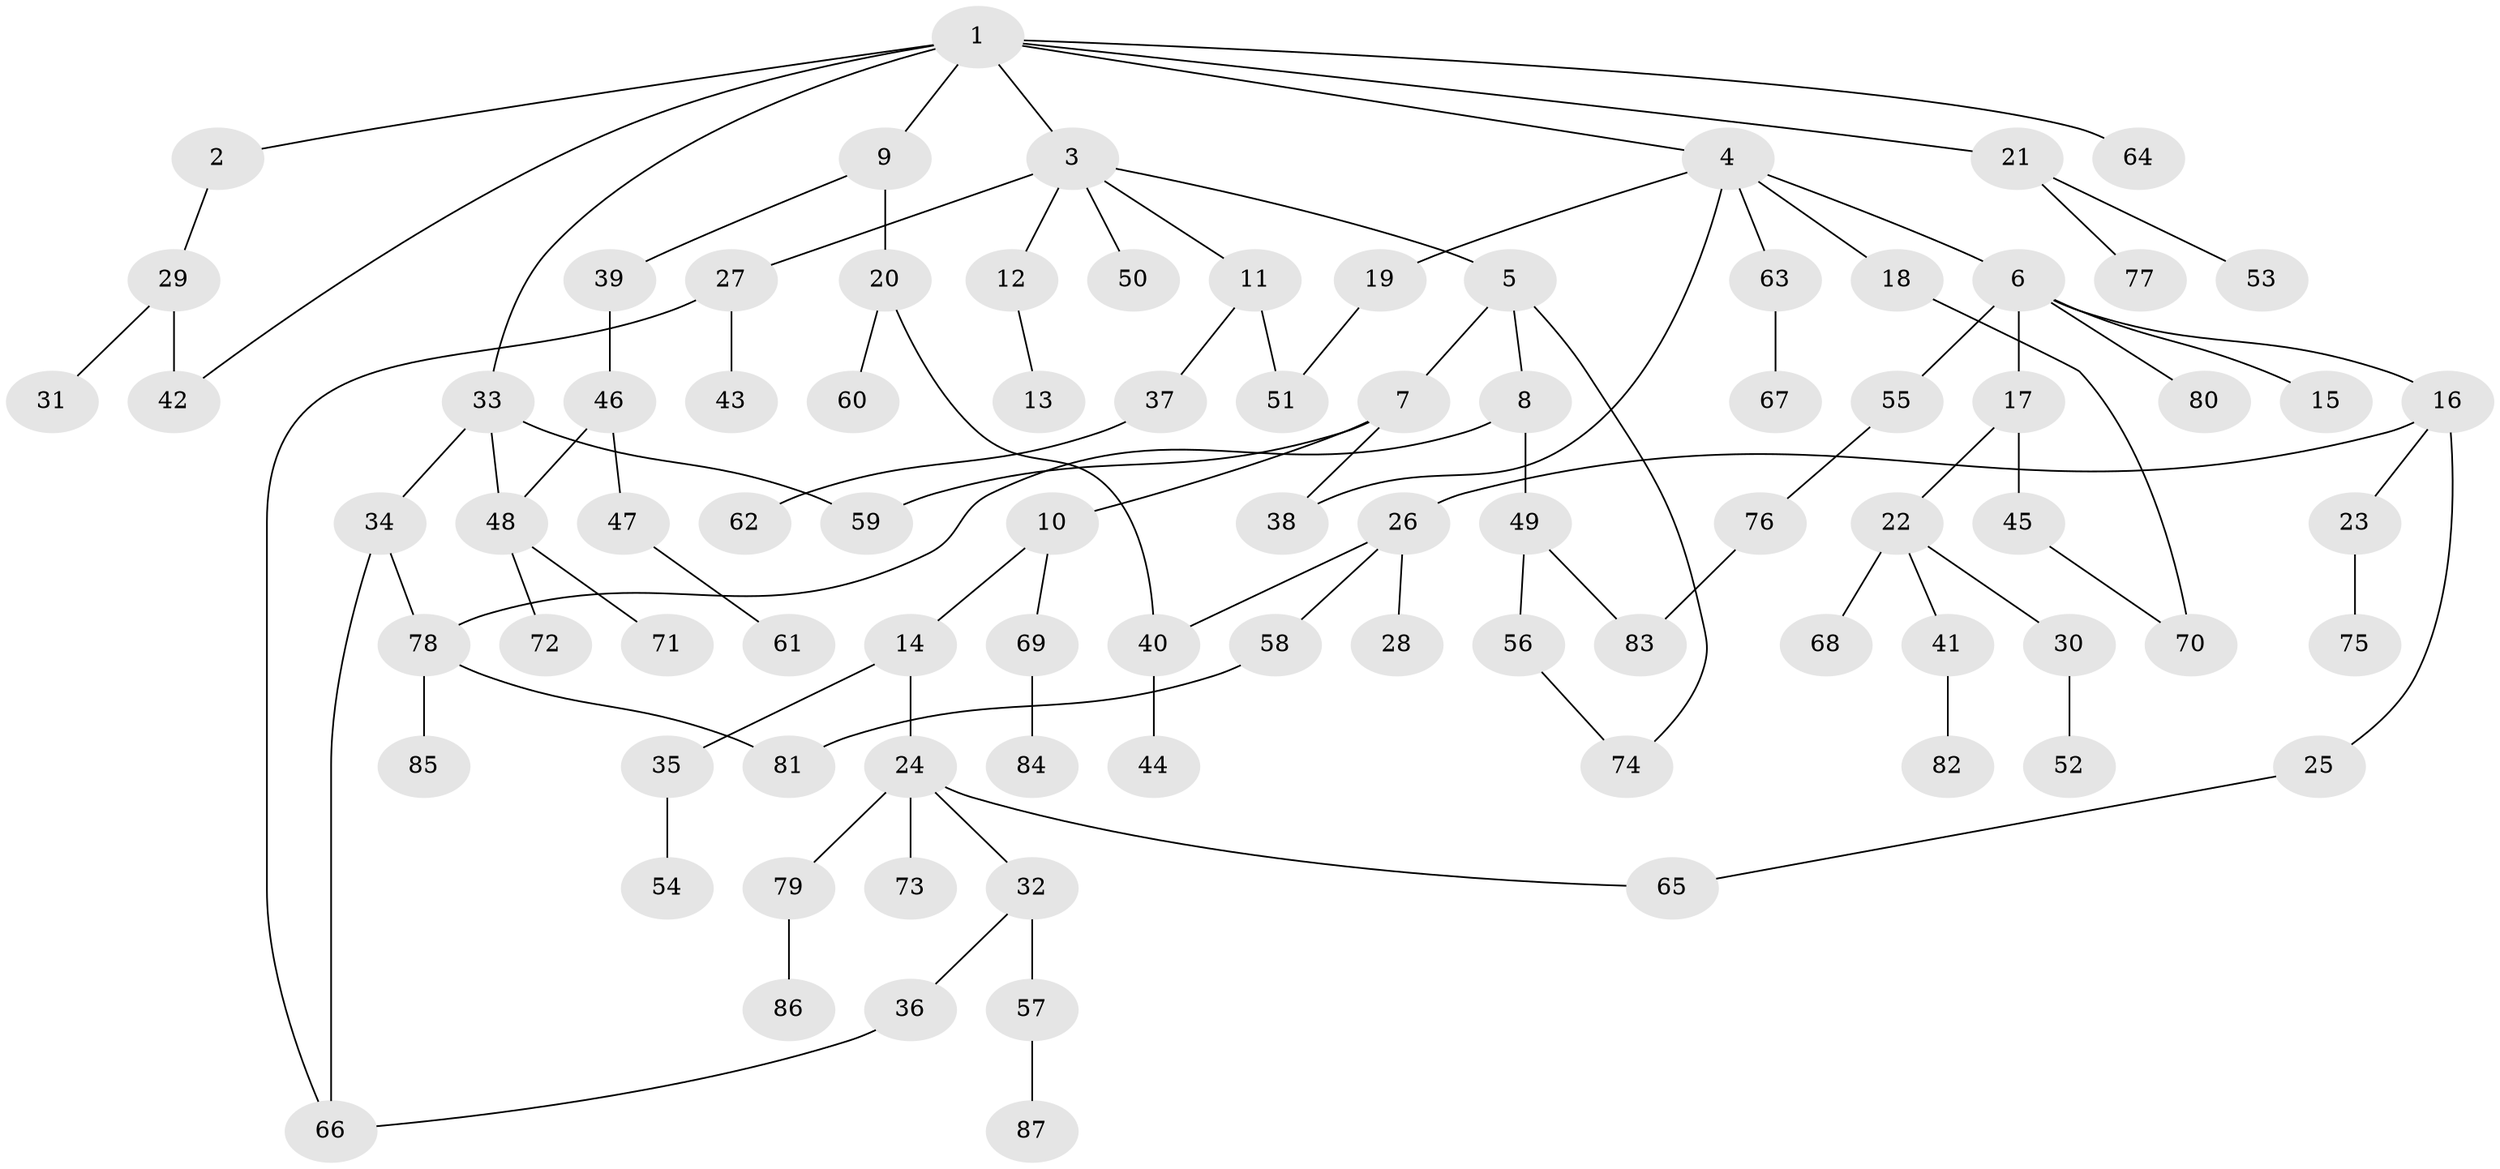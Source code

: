 // Generated by graph-tools (version 1.1) at 2025/34/03/09/25 02:34:30]
// undirected, 87 vertices, 100 edges
graph export_dot {
graph [start="1"]
  node [color=gray90,style=filled];
  1;
  2;
  3;
  4;
  5;
  6;
  7;
  8;
  9;
  10;
  11;
  12;
  13;
  14;
  15;
  16;
  17;
  18;
  19;
  20;
  21;
  22;
  23;
  24;
  25;
  26;
  27;
  28;
  29;
  30;
  31;
  32;
  33;
  34;
  35;
  36;
  37;
  38;
  39;
  40;
  41;
  42;
  43;
  44;
  45;
  46;
  47;
  48;
  49;
  50;
  51;
  52;
  53;
  54;
  55;
  56;
  57;
  58;
  59;
  60;
  61;
  62;
  63;
  64;
  65;
  66;
  67;
  68;
  69;
  70;
  71;
  72;
  73;
  74;
  75;
  76;
  77;
  78;
  79;
  80;
  81;
  82;
  83;
  84;
  85;
  86;
  87;
  1 -- 2;
  1 -- 3;
  1 -- 4;
  1 -- 9;
  1 -- 21;
  1 -- 33;
  1 -- 64;
  1 -- 42;
  2 -- 29;
  3 -- 5;
  3 -- 11;
  3 -- 12;
  3 -- 27;
  3 -- 50;
  4 -- 6;
  4 -- 18;
  4 -- 19;
  4 -- 38;
  4 -- 63;
  5 -- 7;
  5 -- 8;
  5 -- 74;
  6 -- 15;
  6 -- 16;
  6 -- 17;
  6 -- 55;
  6 -- 80;
  7 -- 10;
  7 -- 38;
  7 -- 59;
  8 -- 49;
  8 -- 78;
  9 -- 20;
  9 -- 39;
  10 -- 14;
  10 -- 69;
  11 -- 37;
  11 -- 51;
  12 -- 13;
  14 -- 24;
  14 -- 35;
  16 -- 23;
  16 -- 25;
  16 -- 26;
  17 -- 22;
  17 -- 45;
  18 -- 70;
  19 -- 51;
  20 -- 40;
  20 -- 60;
  21 -- 53;
  21 -- 77;
  22 -- 30;
  22 -- 41;
  22 -- 68;
  23 -- 75;
  24 -- 32;
  24 -- 65;
  24 -- 73;
  24 -- 79;
  25 -- 65;
  26 -- 28;
  26 -- 58;
  26 -- 40;
  27 -- 43;
  27 -- 66;
  29 -- 31;
  29 -- 42;
  30 -- 52;
  32 -- 36;
  32 -- 57;
  33 -- 34;
  33 -- 48;
  33 -- 59;
  34 -- 66;
  34 -- 78;
  35 -- 54;
  36 -- 66;
  37 -- 62;
  39 -- 46;
  40 -- 44;
  41 -- 82;
  45 -- 70;
  46 -- 47;
  46 -- 48;
  47 -- 61;
  48 -- 71;
  48 -- 72;
  49 -- 56;
  49 -- 83;
  55 -- 76;
  56 -- 74;
  57 -- 87;
  58 -- 81;
  63 -- 67;
  69 -- 84;
  76 -- 83;
  78 -- 85;
  78 -- 81;
  79 -- 86;
}
